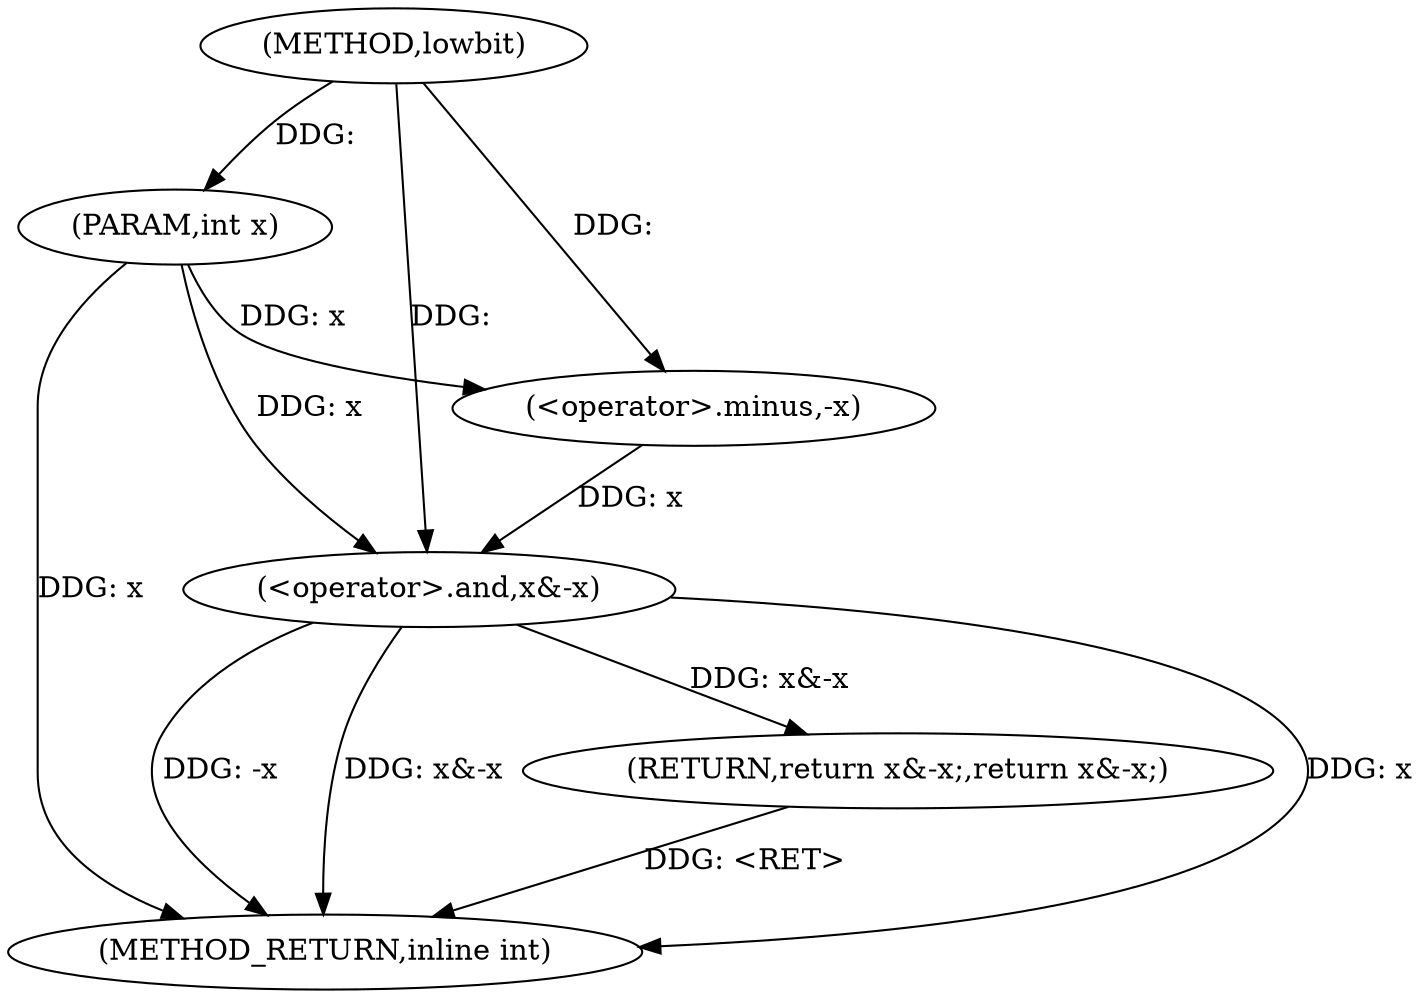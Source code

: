 digraph "lowbit" {  
"1000406" [label = "(METHOD,lowbit)" ]
"1000414" [label = "(METHOD_RETURN,inline int)" ]
"1000407" [label = "(PARAM,int x)" ]
"1000409" [label = "(RETURN,return x&-x;,return x&-x;)" ]
"1000410" [label = "(<operator>.and,x&-x)" ]
"1000412" [label = "(<operator>.minus,-x)" ]
  "1000409" -> "1000414"  [ label = "DDG: <RET>"] 
  "1000407" -> "1000414"  [ label = "DDG: x"] 
  "1000410" -> "1000414"  [ label = "DDG: x"] 
  "1000410" -> "1000414"  [ label = "DDG: -x"] 
  "1000410" -> "1000414"  [ label = "DDG: x&-x"] 
  "1000406" -> "1000407"  [ label = "DDG: "] 
  "1000410" -> "1000409"  [ label = "DDG: x&-x"] 
  "1000412" -> "1000410"  [ label = "DDG: x"] 
  "1000407" -> "1000410"  [ label = "DDG: x"] 
  "1000406" -> "1000410"  [ label = "DDG: "] 
  "1000407" -> "1000412"  [ label = "DDG: x"] 
  "1000406" -> "1000412"  [ label = "DDG: "] 
}
